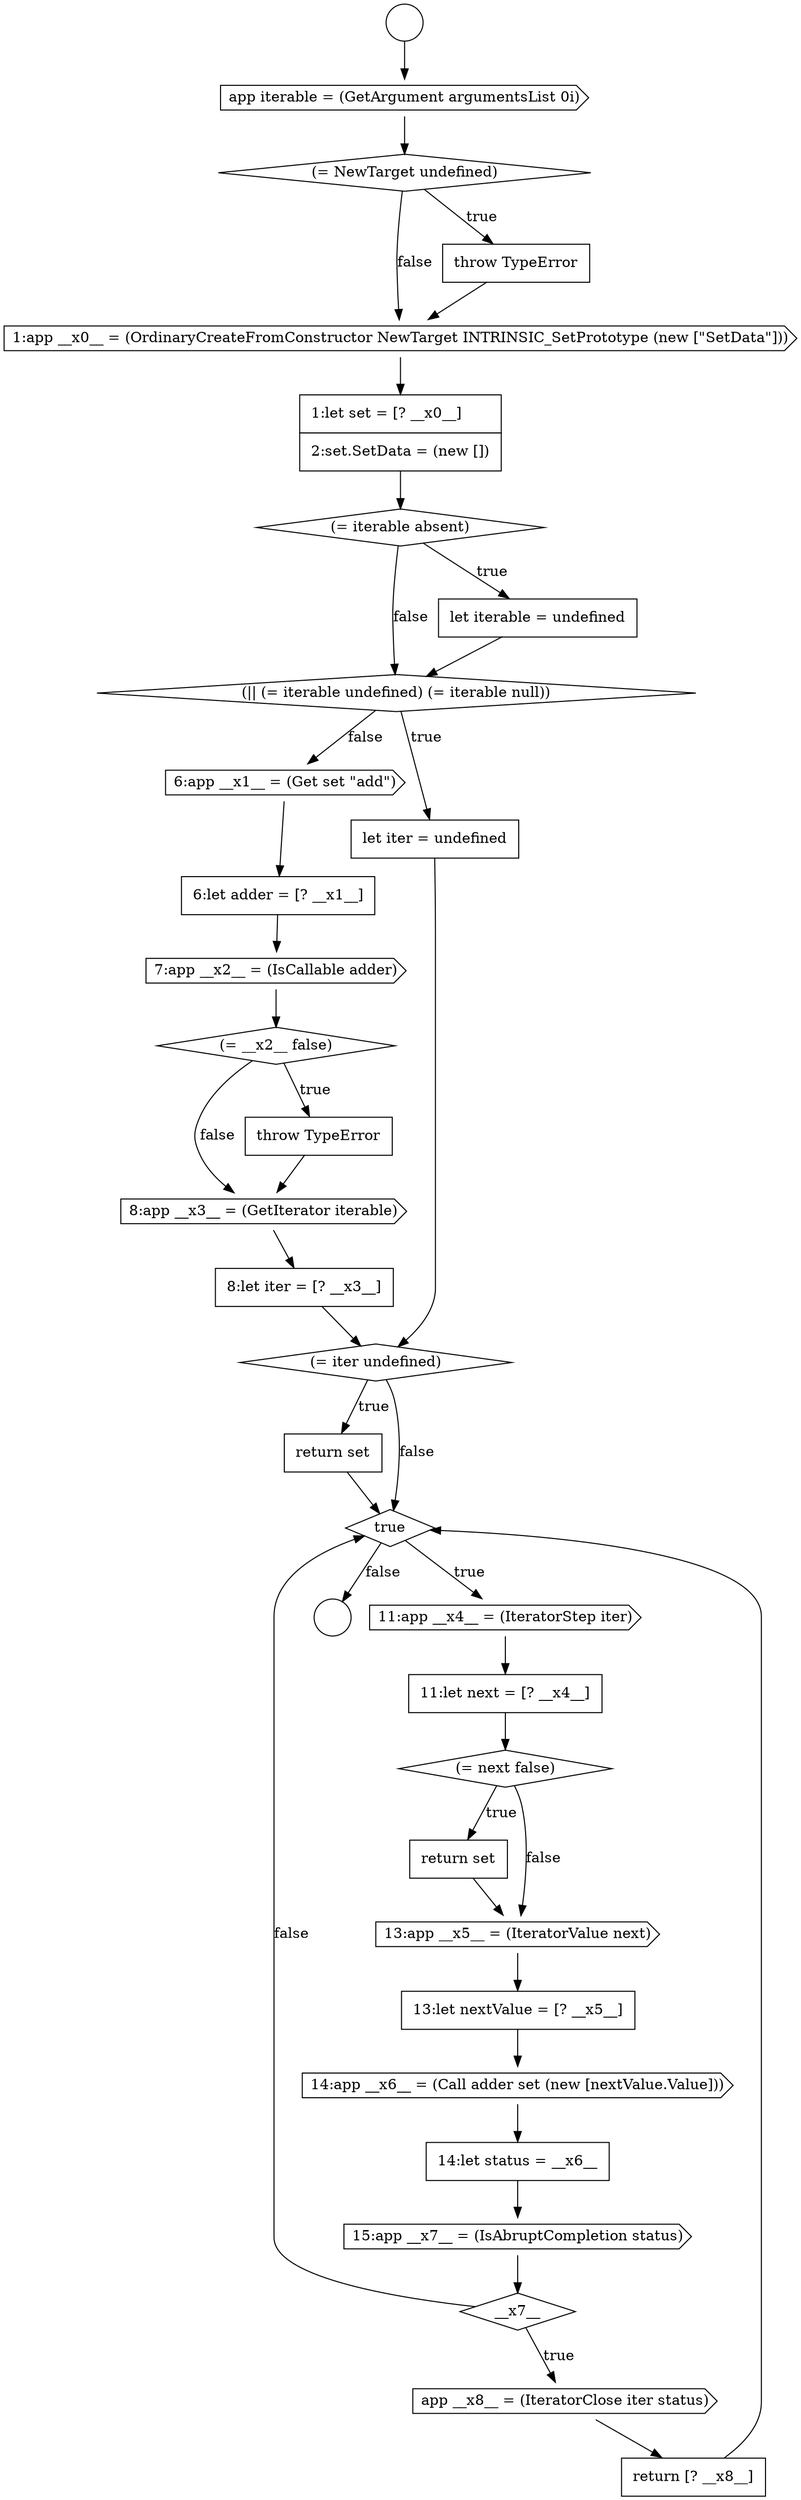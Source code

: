 digraph {
  node14786 [shape=cds, label=<<font color="black">1:app __x0__ = (OrdinaryCreateFromConstructor NewTarget INTRINSIC_SetPrototype (new [&quot;SetData&quot;]))</font>> color="black" fillcolor="white" style=filled]
  node14805 [shape=none, margin=0, label=<<font color="black">
    <table border="0" cellborder="1" cellspacing="0" cellpadding="10">
      <tr><td align="left">return set</td></tr>
    </table>
  </font>> color="black" fillcolor="white" style=filled]
  node14790 [shape=diamond, label=<<font color="black">(|| (= iterable undefined) (= iterable null))</font>> color="black" fillcolor="white" style=filled]
  node14793 [shape=none, margin=0, label=<<font color="black">
    <table border="0" cellborder="1" cellspacing="0" cellpadding="10">
      <tr><td align="left">6:let adder = [? __x1__]</td></tr>
    </table>
  </font>> color="black" fillcolor="white" style=filled]
  node14812 [shape=cds, label=<<font color="black">app __x8__ = (IteratorClose iter status)</font>> color="black" fillcolor="white" style=filled]
  node14798 [shape=none, margin=0, label=<<font color="black">
    <table border="0" cellborder="1" cellspacing="0" cellpadding="10">
      <tr><td align="left">8:let iter = [? __x3__]</td></tr>
    </table>
  </font>> color="black" fillcolor="white" style=filled]
  node14783 [shape=cds, label=<<font color="black">app iterable = (GetArgument argumentsList 0i)</font>> color="black" fillcolor="white" style=filled]
  node14809 [shape=none, margin=0, label=<<font color="black">
    <table border="0" cellborder="1" cellspacing="0" cellpadding="10">
      <tr><td align="left">14:let status = __x6__</td></tr>
    </table>
  </font>> color="black" fillcolor="white" style=filled]
  node14792 [shape=cds, label=<<font color="black">6:app __x1__ = (Get set &quot;add&quot;)</font>> color="black" fillcolor="white" style=filled]
  node14807 [shape=none, margin=0, label=<<font color="black">
    <table border="0" cellborder="1" cellspacing="0" cellpadding="10">
      <tr><td align="left">13:let nextValue = [? __x5__]</td></tr>
    </table>
  </font>> color="black" fillcolor="white" style=filled]
  node14800 [shape=none, margin=0, label=<<font color="black">
    <table border="0" cellborder="1" cellspacing="0" cellpadding="10">
      <tr><td align="left">return set</td></tr>
    </table>
  </font>> color="black" fillcolor="white" style=filled]
  node14795 [shape=diamond, label=<<font color="black">(= __x2__ false)</font>> color="black" fillcolor="white" style=filled]
  node14781 [shape=circle label=" " color="black" fillcolor="white" style=filled]
  node14811 [shape=diamond, label=<<font color="black">__x7__</font>> color="black" fillcolor="white" style=filled]
  node14782 [shape=circle label=" " color="black" fillcolor="white" style=filled]
  node14801 [shape=diamond, label=<<font color="black">true</font>> color="black" fillcolor="white" style=filled]
  node14785 [shape=none, margin=0, label=<<font color="black">
    <table border="0" cellborder="1" cellspacing="0" cellpadding="10">
      <tr><td align="left">throw TypeError</td></tr>
    </table>
  </font>> color="black" fillcolor="white" style=filled]
  node14808 [shape=cds, label=<<font color="black">14:app __x6__ = (Call adder set (new [nextValue.Value]))</font>> color="black" fillcolor="white" style=filled]
  node14789 [shape=none, margin=0, label=<<font color="black">
    <table border="0" cellborder="1" cellspacing="0" cellpadding="10">
      <tr><td align="left">let iterable = undefined</td></tr>
    </table>
  </font>> color="black" fillcolor="white" style=filled]
  node14804 [shape=diamond, label=<<font color="black">(= next false)</font>> color="black" fillcolor="white" style=filled]
  node14784 [shape=diamond, label=<<font color="black">(= NewTarget undefined)</font>> color="black" fillcolor="white" style=filled]
  node14799 [shape=diamond, label=<<font color="black">(= iter undefined)</font>> color="black" fillcolor="white" style=filled]
  node14794 [shape=cds, label=<<font color="black">7:app __x2__ = (IsCallable adder)</font>> color="black" fillcolor="white" style=filled]
  node14788 [shape=diamond, label=<<font color="black">(= iterable absent)</font>> color="black" fillcolor="white" style=filled]
  node14803 [shape=none, margin=0, label=<<font color="black">
    <table border="0" cellborder="1" cellspacing="0" cellpadding="10">
      <tr><td align="left">11:let next = [? __x4__]</td></tr>
    </table>
  </font>> color="black" fillcolor="white" style=filled]
  node14813 [shape=none, margin=0, label=<<font color="black">
    <table border="0" cellborder="1" cellspacing="0" cellpadding="10">
      <tr><td align="left">return [? __x8__]</td></tr>
    </table>
  </font>> color="black" fillcolor="white" style=filled]
  node14810 [shape=cds, label=<<font color="black">15:app __x7__ = (IsAbruptCompletion status)</font>> color="black" fillcolor="white" style=filled]
  node14791 [shape=none, margin=0, label=<<font color="black">
    <table border="0" cellborder="1" cellspacing="0" cellpadding="10">
      <tr><td align="left">let iter = undefined</td></tr>
    </table>
  </font>> color="black" fillcolor="white" style=filled]
  node14802 [shape=cds, label=<<font color="black">11:app __x4__ = (IteratorStep iter)</font>> color="black" fillcolor="white" style=filled]
  node14787 [shape=none, margin=0, label=<<font color="black">
    <table border="0" cellborder="1" cellspacing="0" cellpadding="10">
      <tr><td align="left">1:let set = [? __x0__]</td></tr>
      <tr><td align="left">2:set.SetData = (new [])</td></tr>
    </table>
  </font>> color="black" fillcolor="white" style=filled]
  node14806 [shape=cds, label=<<font color="black">13:app __x5__ = (IteratorValue next)</font>> color="black" fillcolor="white" style=filled]
  node14797 [shape=cds, label=<<font color="black">8:app __x3__ = (GetIterator iterable)</font>> color="black" fillcolor="white" style=filled]
  node14796 [shape=none, margin=0, label=<<font color="black">
    <table border="0" cellborder="1" cellspacing="0" cellpadding="10">
      <tr><td align="left">throw TypeError</td></tr>
    </table>
  </font>> color="black" fillcolor="white" style=filled]
  node14791 -> node14799 [ color="black"]
  node14792 -> node14793 [ color="black"]
  node14807 -> node14808 [ color="black"]
  node14811 -> node14812 [label=<<font color="black">true</font>> color="black"]
  node14811 -> node14801 [label=<<font color="black">false</font>> color="black"]
  node14793 -> node14794 [ color="black"]
  node14813 -> node14801 [ color="black"]
  node14805 -> node14806 [ color="black"]
  node14785 -> node14786 [ color="black"]
  node14783 -> node14784 [ color="black"]
  node14786 -> node14787 [ color="black"]
  node14789 -> node14790 [ color="black"]
  node14797 -> node14798 [ color="black"]
  node14809 -> node14810 [ color="black"]
  node14796 -> node14797 [ color="black"]
  node14812 -> node14813 [ color="black"]
  node14788 -> node14789 [label=<<font color="black">true</font>> color="black"]
  node14788 -> node14790 [label=<<font color="black">false</font>> color="black"]
  node14806 -> node14807 [ color="black"]
  node14781 -> node14783 [ color="black"]
  node14799 -> node14800 [label=<<font color="black">true</font>> color="black"]
  node14799 -> node14801 [label=<<font color="black">false</font>> color="black"]
  node14795 -> node14796 [label=<<font color="black">true</font>> color="black"]
  node14795 -> node14797 [label=<<font color="black">false</font>> color="black"]
  node14794 -> node14795 [ color="black"]
  node14808 -> node14809 [ color="black"]
  node14802 -> node14803 [ color="black"]
  node14784 -> node14785 [label=<<font color="black">true</font>> color="black"]
  node14784 -> node14786 [label=<<font color="black">false</font>> color="black"]
  node14804 -> node14805 [label=<<font color="black">true</font>> color="black"]
  node14804 -> node14806 [label=<<font color="black">false</font>> color="black"]
  node14800 -> node14801 [ color="black"]
  node14803 -> node14804 [ color="black"]
  node14801 -> node14802 [label=<<font color="black">true</font>> color="black"]
  node14801 -> node14782 [label=<<font color="black">false</font>> color="black"]
  node14790 -> node14791 [label=<<font color="black">true</font>> color="black"]
  node14790 -> node14792 [label=<<font color="black">false</font>> color="black"]
  node14787 -> node14788 [ color="black"]
  node14798 -> node14799 [ color="black"]
  node14810 -> node14811 [ color="black"]
}
